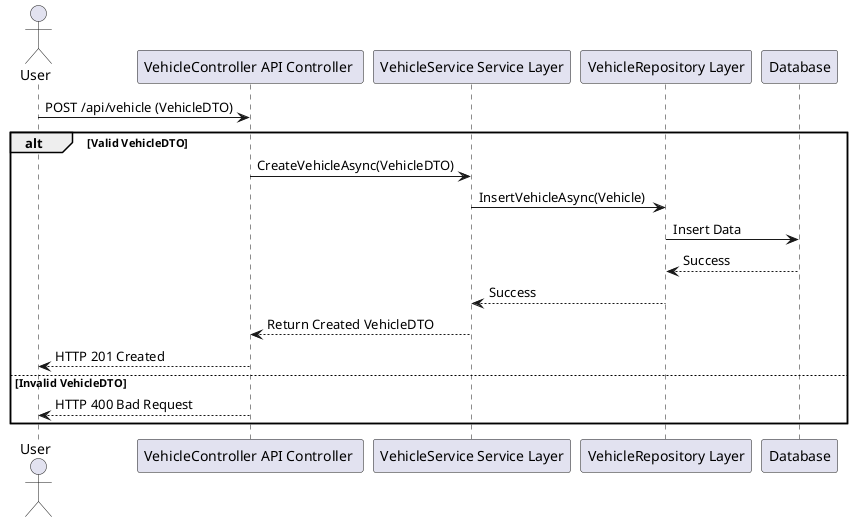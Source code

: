 @startuml
actor User
participant "VehicleController API Controller " as API
participant "VehicleService Service Layer" as Service
participant "VehicleRepository Layer" as Repo
participant Database
User -> API : POST /api/vehicle (VehicleDTO)
alt Valid VehicleDTO
API -> Service : CreateVehicleAsync(VehicleDTO)
Service -> Repo : InsertVehicleAsync(Vehicle)
Repo -> Database : Insert Data
Database --> Repo : Success
Repo --> Service : Success
Service --> API : Return Created VehicleDTO
API --> User : HTTP 201 Created
else Invalid VehicleDTO
API --> User : HTTP 400 Bad Request
end
@enduml
